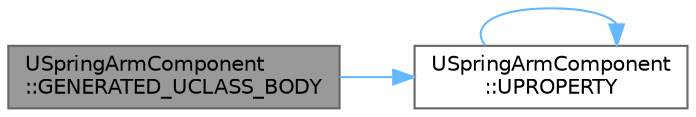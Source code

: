 digraph "USpringArmComponent::GENERATED_UCLASS_BODY"
{
 // INTERACTIVE_SVG=YES
 // LATEX_PDF_SIZE
  bgcolor="transparent";
  edge [fontname=Helvetica,fontsize=10,labelfontname=Helvetica,labelfontsize=10];
  node [fontname=Helvetica,fontsize=10,shape=box,height=0.2,width=0.4];
  rankdir="LR";
  Node1 [id="Node000001",label="USpringArmComponent\l::GENERATED_UCLASS_BODY",height=0.2,width=0.4,color="gray40", fillcolor="grey60", style="filled", fontcolor="black",tooltip="Natural length of the spring arm when there are no collisions."];
  Node1 -> Node2 [id="edge1_Node000001_Node000002",color="steelblue1",style="solid",tooltip=" "];
  Node2 [id="Node000002",label="USpringArmComponent\l::UPROPERTY",height=0.2,width=0.4,color="grey40", fillcolor="white", style="filled",URL="$d8/db4/classUSpringArmComponent.html#a420b7a890748b4ab2a5c1aafab2469af",tooltip="offset at end of spring arm; use this instead of the relative offset of the attached component to ens..."];
  Node2 -> Node2 [id="edge2_Node000002_Node000002",color="steelblue1",style="solid",tooltip=" "];
}
